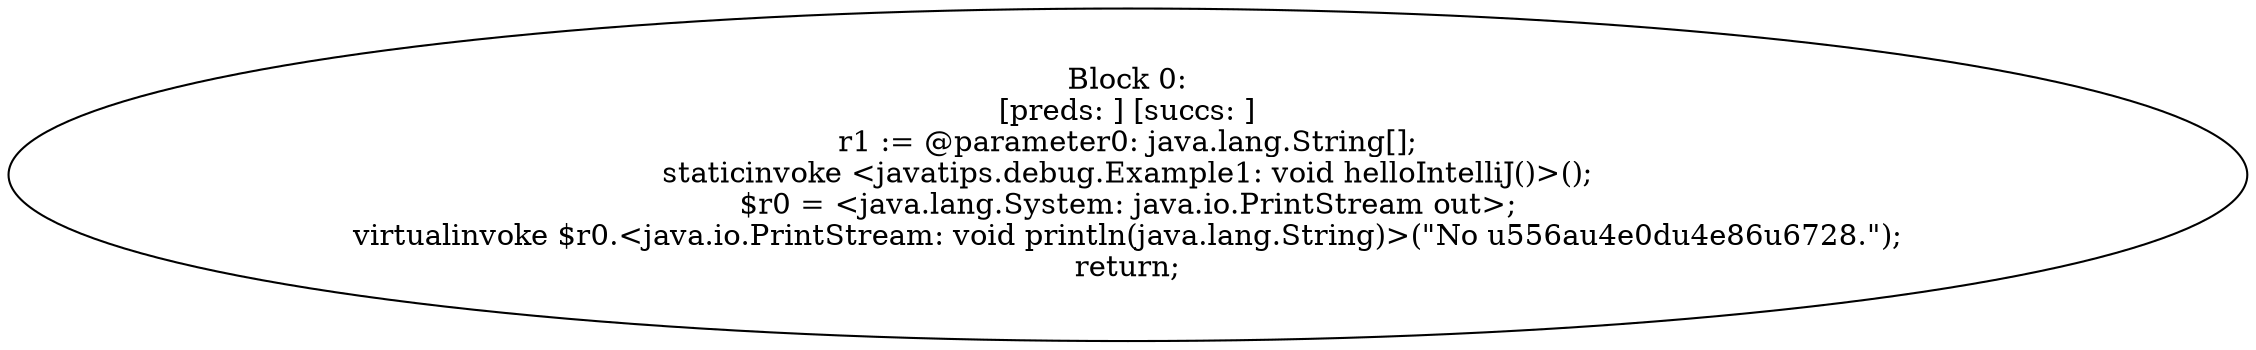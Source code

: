 digraph "unitGraph" {
    "Block 0:
[preds: ] [succs: ]
r1 := @parameter0: java.lang.String[];
staticinvoke <javatips.debug.Example1: void helloIntelliJ()>();
$r0 = <java.lang.System: java.io.PrintStream out>;
virtualinvoke $r0.<java.io.PrintStream: void println(java.lang.String)>(\"No \u556a\u4e0d\u4e86\u6728.\");
return;
"
}
